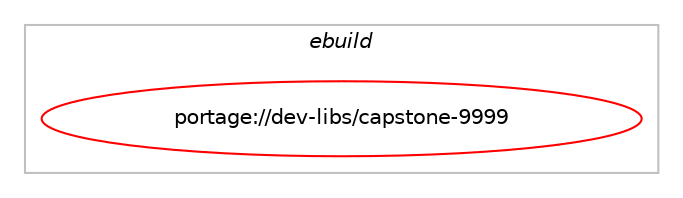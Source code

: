 digraph prolog {

# *************
# Graph options
# *************

newrank=true;
concentrate=true;
compound=true;
graph [rankdir=LR,fontname=Helvetica,fontsize=10,ranksep=1.5];#, ranksep=2.5, nodesep=0.2];
edge  [arrowhead=vee];
node  [fontname=Helvetica,fontsize=10];

# **********
# The ebuild
# **********

subgraph cluster_leftcol {
color=gray;
label=<<i>ebuild</i>>;
id [label="portage://dev-libs/capstone-9999", color=red, width=4, href="../dev-libs/capstone-9999.svg"];
}

# ****************
# The dependencies
# ****************

subgraph cluster_midcol {
color=gray;
label=<<i>dependencies</i>>;
subgraph cluster_compile {
fillcolor="#eeeeee";
style=filled;
label=<<i>compile</i>>;
# *** BEGIN UNKNOWN DEPENDENCY TYPE (TODO) ***
# id -> equal(use_conditional_group(positive,python,portage://dev-libs/capstone-9999,[use_conditional_group(positive,python_targets_python3_10,portage://dev-libs/capstone-9999,[package_dependency(portage://dev-libs/capstone-9999,install,no,dev-lang,python,none,[,,],[slot(3.10)],[])]),use_conditional_group(positive,python_targets_python3_11,portage://dev-libs/capstone-9999,[package_dependency(portage://dev-libs/capstone-9999,install,no,dev-lang,python,none,[,,],[slot(3.11)],[])]),use_conditional_group(positive,python_targets_python3_12,portage://dev-libs/capstone-9999,[package_dependency(portage://dev-libs/capstone-9999,install,no,dev-lang,python,none,[,,],[slot(3.12)],[])]),use_conditional_group(positive,python_targets_python3_13,portage://dev-libs/capstone-9999,[package_dependency(portage://dev-libs/capstone-9999,install,no,dev-lang,python,none,[,,],[slot(3.13)],[])])]))
# *** END UNKNOWN DEPENDENCY TYPE (TODO) ***

# *** BEGIN UNKNOWN DEPENDENCY TYPE (TODO) ***
# id -> equal(use_conditional_group(positive,python,portage://dev-libs/capstone-9999,[package_dependency(portage://dev-libs/capstone-9999,install,no,dev-python,setuptools,none,[,,],[],[use(optenable(python_targets_python3_10),negative),use(optenable(python_targets_python3_11),negative),use(optenable(python_targets_python3_12),negative),use(optenable(python_targets_python3_13),negative)])]))
# *** END UNKNOWN DEPENDENCY TYPE (TODO) ***

}
subgraph cluster_compileandrun {
fillcolor="#eeeeee";
style=filled;
label=<<i>compile and run</i>>;
}
subgraph cluster_run {
fillcolor="#eeeeee";
style=filled;
label=<<i>run</i>>;
# *** BEGIN UNKNOWN DEPENDENCY TYPE (TODO) ***
# id -> equal(use_conditional_group(positive,python,portage://dev-libs/capstone-9999,[use_conditional_group(positive,python_targets_python3_10,portage://dev-libs/capstone-9999,[package_dependency(portage://dev-libs/capstone-9999,run,no,dev-lang,python,none,[,,],[slot(3.10)],[])]),use_conditional_group(positive,python_targets_python3_11,portage://dev-libs/capstone-9999,[package_dependency(portage://dev-libs/capstone-9999,run,no,dev-lang,python,none,[,,],[slot(3.11)],[])]),use_conditional_group(positive,python_targets_python3_12,portage://dev-libs/capstone-9999,[package_dependency(portage://dev-libs/capstone-9999,run,no,dev-lang,python,none,[,,],[slot(3.12)],[])]),use_conditional_group(positive,python_targets_python3_13,portage://dev-libs/capstone-9999,[package_dependency(portage://dev-libs/capstone-9999,run,no,dev-lang,python,none,[,,],[slot(3.13)],[])])]))
# *** END UNKNOWN DEPENDENCY TYPE (TODO) ***

}
}

# **************
# The candidates
# **************

subgraph cluster_choices {
rank=same;
color=gray;
label=<<i>candidates</i>>;

}

}
